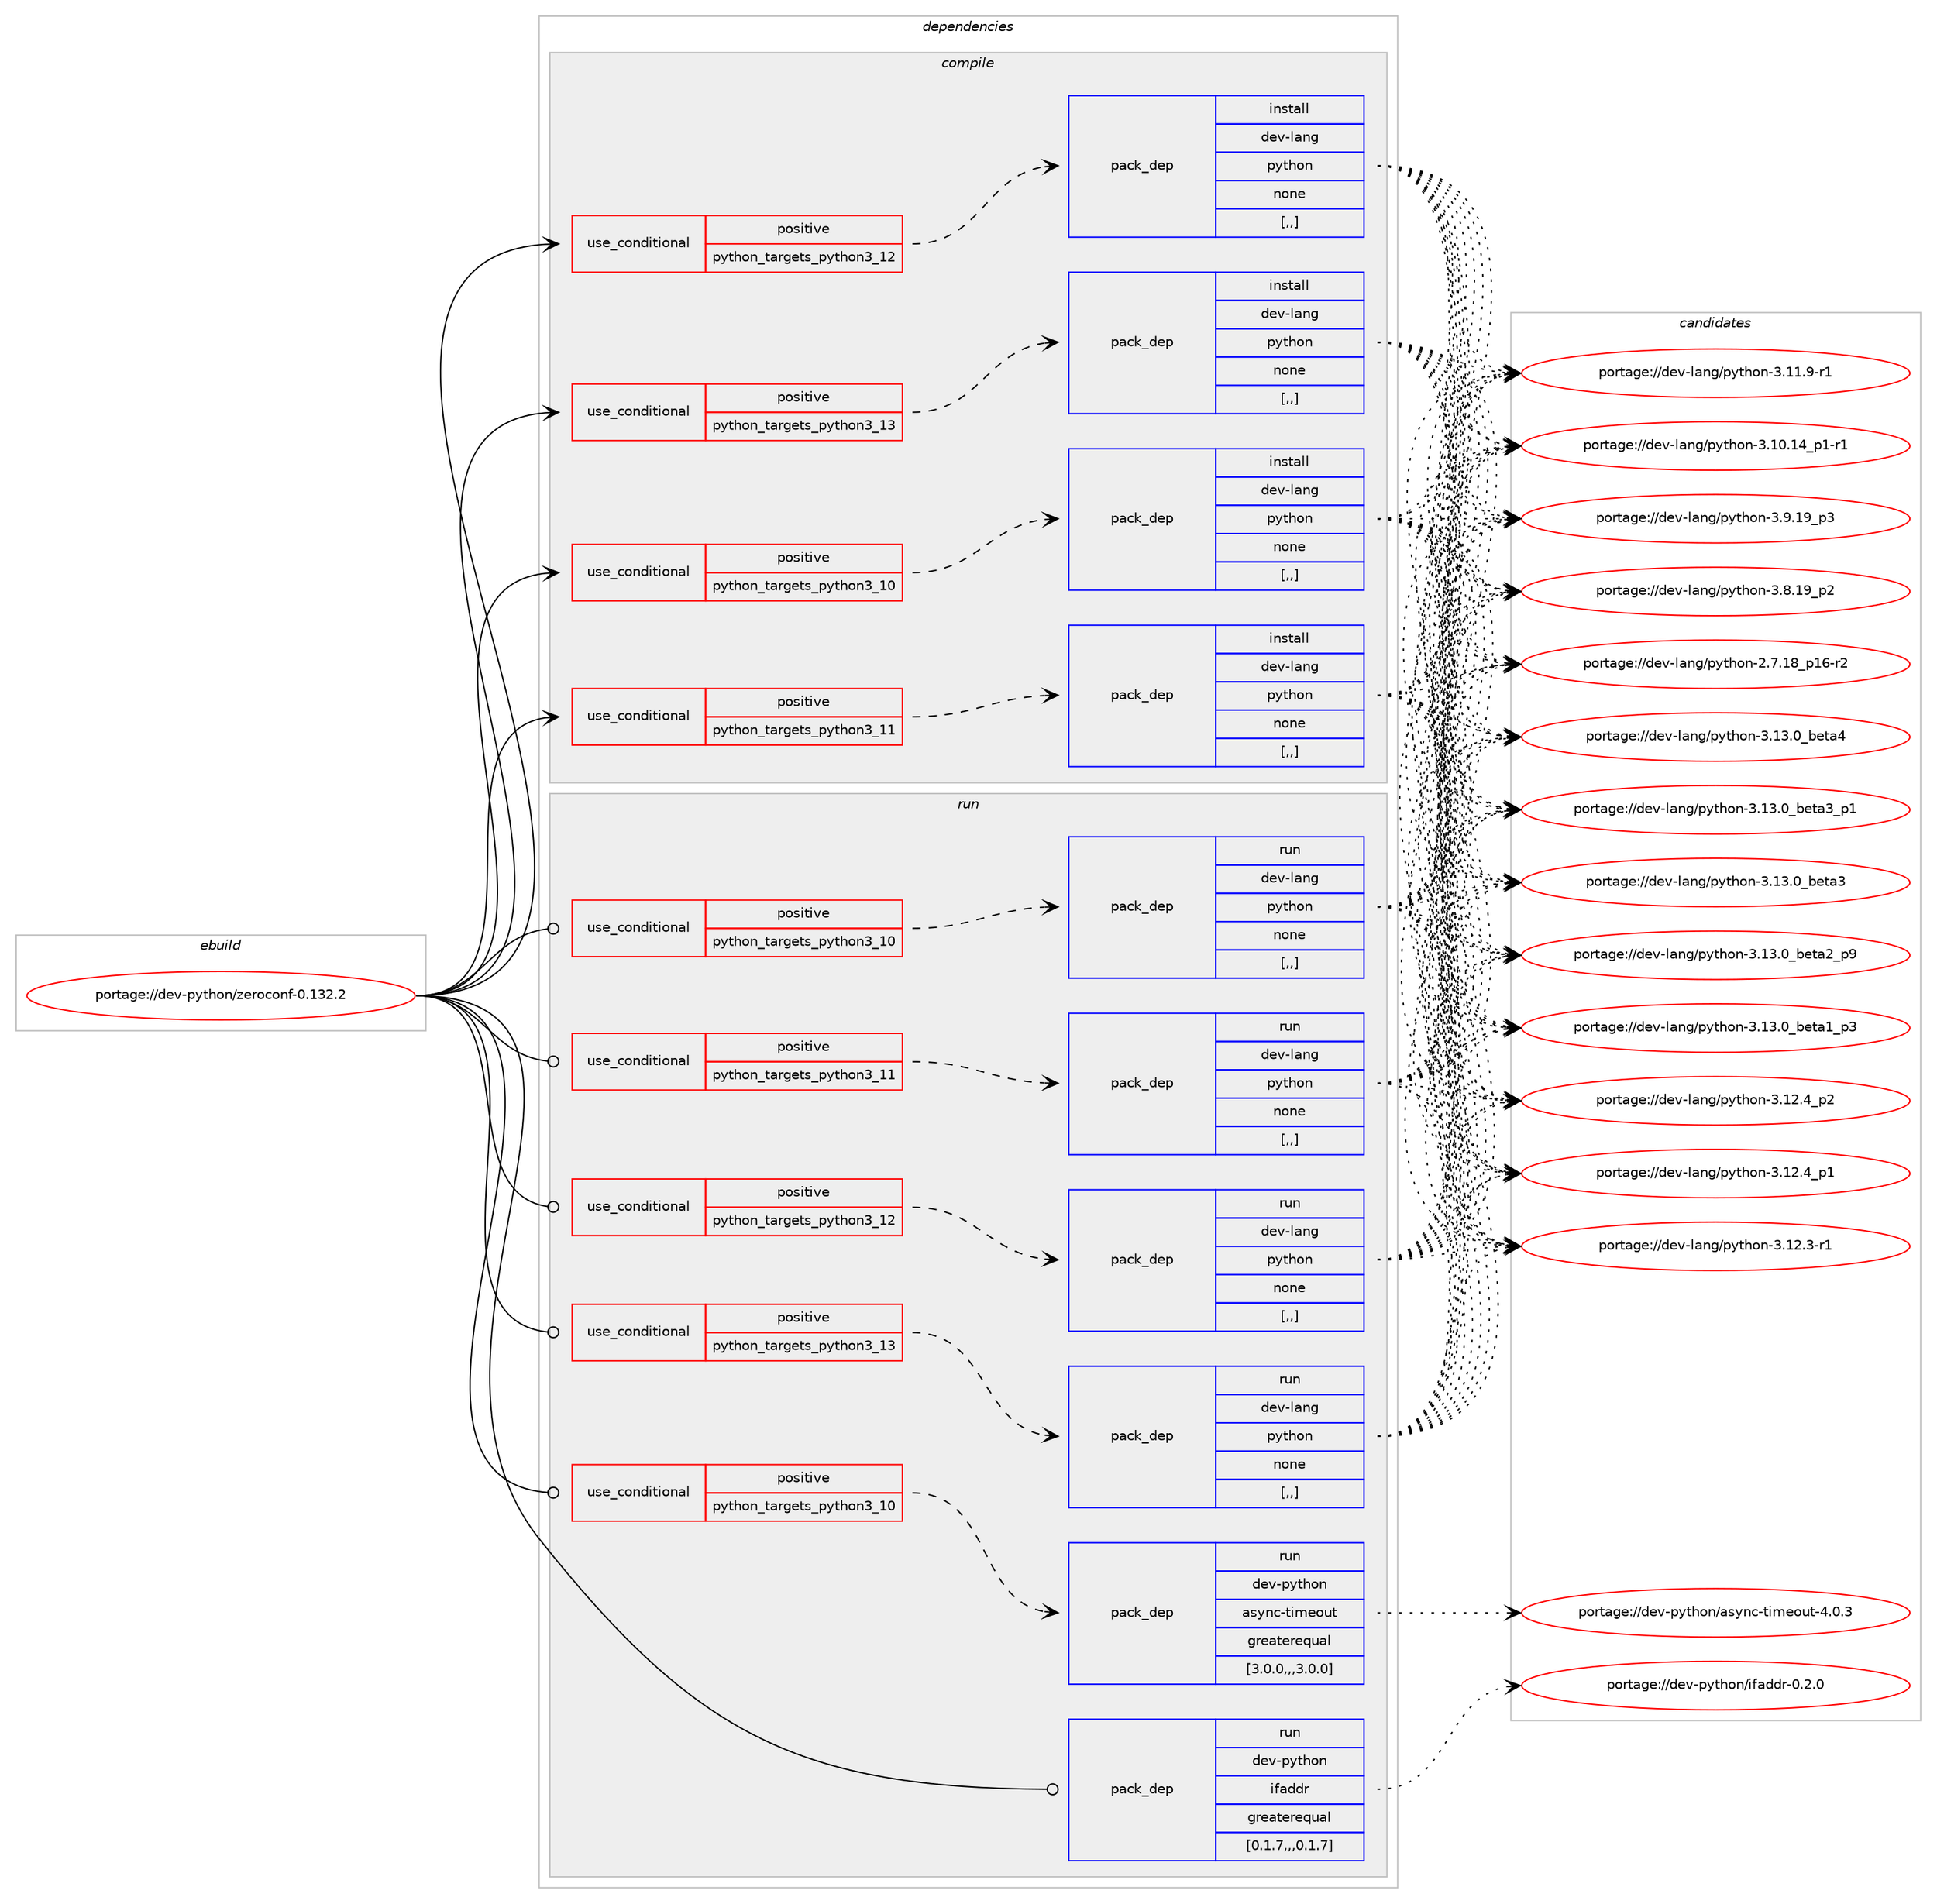 digraph prolog {

# *************
# Graph options
# *************

newrank=true;
concentrate=true;
compound=true;
graph [rankdir=LR,fontname=Helvetica,fontsize=10,ranksep=1.5];#, ranksep=2.5, nodesep=0.2];
edge  [arrowhead=vee];
node  [fontname=Helvetica,fontsize=10];

# **********
# The ebuild
# **********

subgraph cluster_leftcol {
color=gray;
label=<<i>ebuild</i>>;
id [label="portage://dev-python/zeroconf-0.132.2", color=red, width=4, href="../dev-python/zeroconf-0.132.2.svg"];
}

# ****************
# The dependencies
# ****************

subgraph cluster_midcol {
color=gray;
label=<<i>dependencies</i>>;
subgraph cluster_compile {
fillcolor="#eeeeee";
style=filled;
label=<<i>compile</i>>;
subgraph cond41484 {
dependency168151 [label=<<TABLE BORDER="0" CELLBORDER="1" CELLSPACING="0" CELLPADDING="4"><TR><TD ROWSPAN="3" CELLPADDING="10">use_conditional</TD></TR><TR><TD>positive</TD></TR><TR><TD>python_targets_python3_10</TD></TR></TABLE>>, shape=none, color=red];
subgraph pack125394 {
dependency168152 [label=<<TABLE BORDER="0" CELLBORDER="1" CELLSPACING="0" CELLPADDING="4" WIDTH="220"><TR><TD ROWSPAN="6" CELLPADDING="30">pack_dep</TD></TR><TR><TD WIDTH="110">install</TD></TR><TR><TD>dev-lang</TD></TR><TR><TD>python</TD></TR><TR><TD>none</TD></TR><TR><TD>[,,]</TD></TR></TABLE>>, shape=none, color=blue];
}
dependency168151:e -> dependency168152:w [weight=20,style="dashed",arrowhead="vee"];
}
id:e -> dependency168151:w [weight=20,style="solid",arrowhead="vee"];
subgraph cond41485 {
dependency168153 [label=<<TABLE BORDER="0" CELLBORDER="1" CELLSPACING="0" CELLPADDING="4"><TR><TD ROWSPAN="3" CELLPADDING="10">use_conditional</TD></TR><TR><TD>positive</TD></TR><TR><TD>python_targets_python3_11</TD></TR></TABLE>>, shape=none, color=red];
subgraph pack125395 {
dependency168154 [label=<<TABLE BORDER="0" CELLBORDER="1" CELLSPACING="0" CELLPADDING="4" WIDTH="220"><TR><TD ROWSPAN="6" CELLPADDING="30">pack_dep</TD></TR><TR><TD WIDTH="110">install</TD></TR><TR><TD>dev-lang</TD></TR><TR><TD>python</TD></TR><TR><TD>none</TD></TR><TR><TD>[,,]</TD></TR></TABLE>>, shape=none, color=blue];
}
dependency168153:e -> dependency168154:w [weight=20,style="dashed",arrowhead="vee"];
}
id:e -> dependency168153:w [weight=20,style="solid",arrowhead="vee"];
subgraph cond41486 {
dependency168155 [label=<<TABLE BORDER="0" CELLBORDER="1" CELLSPACING="0" CELLPADDING="4"><TR><TD ROWSPAN="3" CELLPADDING="10">use_conditional</TD></TR><TR><TD>positive</TD></TR><TR><TD>python_targets_python3_12</TD></TR></TABLE>>, shape=none, color=red];
subgraph pack125396 {
dependency168156 [label=<<TABLE BORDER="0" CELLBORDER="1" CELLSPACING="0" CELLPADDING="4" WIDTH="220"><TR><TD ROWSPAN="6" CELLPADDING="30">pack_dep</TD></TR><TR><TD WIDTH="110">install</TD></TR><TR><TD>dev-lang</TD></TR><TR><TD>python</TD></TR><TR><TD>none</TD></TR><TR><TD>[,,]</TD></TR></TABLE>>, shape=none, color=blue];
}
dependency168155:e -> dependency168156:w [weight=20,style="dashed",arrowhead="vee"];
}
id:e -> dependency168155:w [weight=20,style="solid",arrowhead="vee"];
subgraph cond41487 {
dependency168157 [label=<<TABLE BORDER="0" CELLBORDER="1" CELLSPACING="0" CELLPADDING="4"><TR><TD ROWSPAN="3" CELLPADDING="10">use_conditional</TD></TR><TR><TD>positive</TD></TR><TR><TD>python_targets_python3_13</TD></TR></TABLE>>, shape=none, color=red];
subgraph pack125397 {
dependency168158 [label=<<TABLE BORDER="0" CELLBORDER="1" CELLSPACING="0" CELLPADDING="4" WIDTH="220"><TR><TD ROWSPAN="6" CELLPADDING="30">pack_dep</TD></TR><TR><TD WIDTH="110">install</TD></TR><TR><TD>dev-lang</TD></TR><TR><TD>python</TD></TR><TR><TD>none</TD></TR><TR><TD>[,,]</TD></TR></TABLE>>, shape=none, color=blue];
}
dependency168157:e -> dependency168158:w [weight=20,style="dashed",arrowhead="vee"];
}
id:e -> dependency168157:w [weight=20,style="solid",arrowhead="vee"];
}
subgraph cluster_compileandrun {
fillcolor="#eeeeee";
style=filled;
label=<<i>compile and run</i>>;
}
subgraph cluster_run {
fillcolor="#eeeeee";
style=filled;
label=<<i>run</i>>;
subgraph cond41488 {
dependency168159 [label=<<TABLE BORDER="0" CELLBORDER="1" CELLSPACING="0" CELLPADDING="4"><TR><TD ROWSPAN="3" CELLPADDING="10">use_conditional</TD></TR><TR><TD>positive</TD></TR><TR><TD>python_targets_python3_10</TD></TR></TABLE>>, shape=none, color=red];
subgraph pack125398 {
dependency168160 [label=<<TABLE BORDER="0" CELLBORDER="1" CELLSPACING="0" CELLPADDING="4" WIDTH="220"><TR><TD ROWSPAN="6" CELLPADDING="30">pack_dep</TD></TR><TR><TD WIDTH="110">run</TD></TR><TR><TD>dev-lang</TD></TR><TR><TD>python</TD></TR><TR><TD>none</TD></TR><TR><TD>[,,]</TD></TR></TABLE>>, shape=none, color=blue];
}
dependency168159:e -> dependency168160:w [weight=20,style="dashed",arrowhead="vee"];
}
id:e -> dependency168159:w [weight=20,style="solid",arrowhead="odot"];
subgraph cond41489 {
dependency168161 [label=<<TABLE BORDER="0" CELLBORDER="1" CELLSPACING="0" CELLPADDING="4"><TR><TD ROWSPAN="3" CELLPADDING="10">use_conditional</TD></TR><TR><TD>positive</TD></TR><TR><TD>python_targets_python3_10</TD></TR></TABLE>>, shape=none, color=red];
subgraph pack125399 {
dependency168162 [label=<<TABLE BORDER="0" CELLBORDER="1" CELLSPACING="0" CELLPADDING="4" WIDTH="220"><TR><TD ROWSPAN="6" CELLPADDING="30">pack_dep</TD></TR><TR><TD WIDTH="110">run</TD></TR><TR><TD>dev-python</TD></TR><TR><TD>async-timeout</TD></TR><TR><TD>greaterequal</TD></TR><TR><TD>[3.0.0,,,3.0.0]</TD></TR></TABLE>>, shape=none, color=blue];
}
dependency168161:e -> dependency168162:w [weight=20,style="dashed",arrowhead="vee"];
}
id:e -> dependency168161:w [weight=20,style="solid",arrowhead="odot"];
subgraph cond41490 {
dependency168163 [label=<<TABLE BORDER="0" CELLBORDER="1" CELLSPACING="0" CELLPADDING="4"><TR><TD ROWSPAN="3" CELLPADDING="10">use_conditional</TD></TR><TR><TD>positive</TD></TR><TR><TD>python_targets_python3_11</TD></TR></TABLE>>, shape=none, color=red];
subgraph pack125400 {
dependency168164 [label=<<TABLE BORDER="0" CELLBORDER="1" CELLSPACING="0" CELLPADDING="4" WIDTH="220"><TR><TD ROWSPAN="6" CELLPADDING="30">pack_dep</TD></TR><TR><TD WIDTH="110">run</TD></TR><TR><TD>dev-lang</TD></TR><TR><TD>python</TD></TR><TR><TD>none</TD></TR><TR><TD>[,,]</TD></TR></TABLE>>, shape=none, color=blue];
}
dependency168163:e -> dependency168164:w [weight=20,style="dashed",arrowhead="vee"];
}
id:e -> dependency168163:w [weight=20,style="solid",arrowhead="odot"];
subgraph cond41491 {
dependency168165 [label=<<TABLE BORDER="0" CELLBORDER="1" CELLSPACING="0" CELLPADDING="4"><TR><TD ROWSPAN="3" CELLPADDING="10">use_conditional</TD></TR><TR><TD>positive</TD></TR><TR><TD>python_targets_python3_12</TD></TR></TABLE>>, shape=none, color=red];
subgraph pack125401 {
dependency168166 [label=<<TABLE BORDER="0" CELLBORDER="1" CELLSPACING="0" CELLPADDING="4" WIDTH="220"><TR><TD ROWSPAN="6" CELLPADDING="30">pack_dep</TD></TR><TR><TD WIDTH="110">run</TD></TR><TR><TD>dev-lang</TD></TR><TR><TD>python</TD></TR><TR><TD>none</TD></TR><TR><TD>[,,]</TD></TR></TABLE>>, shape=none, color=blue];
}
dependency168165:e -> dependency168166:w [weight=20,style="dashed",arrowhead="vee"];
}
id:e -> dependency168165:w [weight=20,style="solid",arrowhead="odot"];
subgraph cond41492 {
dependency168167 [label=<<TABLE BORDER="0" CELLBORDER="1" CELLSPACING="0" CELLPADDING="4"><TR><TD ROWSPAN="3" CELLPADDING="10">use_conditional</TD></TR><TR><TD>positive</TD></TR><TR><TD>python_targets_python3_13</TD></TR></TABLE>>, shape=none, color=red];
subgraph pack125402 {
dependency168168 [label=<<TABLE BORDER="0" CELLBORDER="1" CELLSPACING="0" CELLPADDING="4" WIDTH="220"><TR><TD ROWSPAN="6" CELLPADDING="30">pack_dep</TD></TR><TR><TD WIDTH="110">run</TD></TR><TR><TD>dev-lang</TD></TR><TR><TD>python</TD></TR><TR><TD>none</TD></TR><TR><TD>[,,]</TD></TR></TABLE>>, shape=none, color=blue];
}
dependency168167:e -> dependency168168:w [weight=20,style="dashed",arrowhead="vee"];
}
id:e -> dependency168167:w [weight=20,style="solid",arrowhead="odot"];
subgraph pack125403 {
dependency168169 [label=<<TABLE BORDER="0" CELLBORDER="1" CELLSPACING="0" CELLPADDING="4" WIDTH="220"><TR><TD ROWSPAN="6" CELLPADDING="30">pack_dep</TD></TR><TR><TD WIDTH="110">run</TD></TR><TR><TD>dev-python</TD></TR><TR><TD>ifaddr</TD></TR><TR><TD>greaterequal</TD></TR><TR><TD>[0.1.7,,,0.1.7]</TD></TR></TABLE>>, shape=none, color=blue];
}
id:e -> dependency168169:w [weight=20,style="solid",arrowhead="odot"];
}
}

# **************
# The candidates
# **************

subgraph cluster_choices {
rank=same;
color=gray;
label=<<i>candidates</i>>;

subgraph choice125394 {
color=black;
nodesep=1;
choice1001011184510897110103471121211161041111104551464951464895981011169752 [label="portage://dev-lang/python-3.13.0_beta4", color=red, width=4,href="../dev-lang/python-3.13.0_beta4.svg"];
choice10010111845108971101034711212111610411111045514649514648959810111697519511249 [label="portage://dev-lang/python-3.13.0_beta3_p1", color=red, width=4,href="../dev-lang/python-3.13.0_beta3_p1.svg"];
choice1001011184510897110103471121211161041111104551464951464895981011169751 [label="portage://dev-lang/python-3.13.0_beta3", color=red, width=4,href="../dev-lang/python-3.13.0_beta3.svg"];
choice10010111845108971101034711212111610411111045514649514648959810111697509511257 [label="portage://dev-lang/python-3.13.0_beta2_p9", color=red, width=4,href="../dev-lang/python-3.13.0_beta2_p9.svg"];
choice10010111845108971101034711212111610411111045514649514648959810111697499511251 [label="portage://dev-lang/python-3.13.0_beta1_p3", color=red, width=4,href="../dev-lang/python-3.13.0_beta1_p3.svg"];
choice100101118451089711010347112121116104111110455146495046529511250 [label="portage://dev-lang/python-3.12.4_p2", color=red, width=4,href="../dev-lang/python-3.12.4_p2.svg"];
choice100101118451089711010347112121116104111110455146495046529511249 [label="portage://dev-lang/python-3.12.4_p1", color=red, width=4,href="../dev-lang/python-3.12.4_p1.svg"];
choice100101118451089711010347112121116104111110455146495046514511449 [label="portage://dev-lang/python-3.12.3-r1", color=red, width=4,href="../dev-lang/python-3.12.3-r1.svg"];
choice100101118451089711010347112121116104111110455146494946574511449 [label="portage://dev-lang/python-3.11.9-r1", color=red, width=4,href="../dev-lang/python-3.11.9-r1.svg"];
choice100101118451089711010347112121116104111110455146494846495295112494511449 [label="portage://dev-lang/python-3.10.14_p1-r1", color=red, width=4,href="../dev-lang/python-3.10.14_p1-r1.svg"];
choice100101118451089711010347112121116104111110455146574649579511251 [label="portage://dev-lang/python-3.9.19_p3", color=red, width=4,href="../dev-lang/python-3.9.19_p3.svg"];
choice100101118451089711010347112121116104111110455146564649579511250 [label="portage://dev-lang/python-3.8.19_p2", color=red, width=4,href="../dev-lang/python-3.8.19_p2.svg"];
choice100101118451089711010347112121116104111110455046554649569511249544511450 [label="portage://dev-lang/python-2.7.18_p16-r2", color=red, width=4,href="../dev-lang/python-2.7.18_p16-r2.svg"];
dependency168152:e -> choice1001011184510897110103471121211161041111104551464951464895981011169752:w [style=dotted,weight="100"];
dependency168152:e -> choice10010111845108971101034711212111610411111045514649514648959810111697519511249:w [style=dotted,weight="100"];
dependency168152:e -> choice1001011184510897110103471121211161041111104551464951464895981011169751:w [style=dotted,weight="100"];
dependency168152:e -> choice10010111845108971101034711212111610411111045514649514648959810111697509511257:w [style=dotted,weight="100"];
dependency168152:e -> choice10010111845108971101034711212111610411111045514649514648959810111697499511251:w [style=dotted,weight="100"];
dependency168152:e -> choice100101118451089711010347112121116104111110455146495046529511250:w [style=dotted,weight="100"];
dependency168152:e -> choice100101118451089711010347112121116104111110455146495046529511249:w [style=dotted,weight="100"];
dependency168152:e -> choice100101118451089711010347112121116104111110455146495046514511449:w [style=dotted,weight="100"];
dependency168152:e -> choice100101118451089711010347112121116104111110455146494946574511449:w [style=dotted,weight="100"];
dependency168152:e -> choice100101118451089711010347112121116104111110455146494846495295112494511449:w [style=dotted,weight="100"];
dependency168152:e -> choice100101118451089711010347112121116104111110455146574649579511251:w [style=dotted,weight="100"];
dependency168152:e -> choice100101118451089711010347112121116104111110455146564649579511250:w [style=dotted,weight="100"];
dependency168152:e -> choice100101118451089711010347112121116104111110455046554649569511249544511450:w [style=dotted,weight="100"];
}
subgraph choice125395 {
color=black;
nodesep=1;
choice1001011184510897110103471121211161041111104551464951464895981011169752 [label="portage://dev-lang/python-3.13.0_beta4", color=red, width=4,href="../dev-lang/python-3.13.0_beta4.svg"];
choice10010111845108971101034711212111610411111045514649514648959810111697519511249 [label="portage://dev-lang/python-3.13.0_beta3_p1", color=red, width=4,href="../dev-lang/python-3.13.0_beta3_p1.svg"];
choice1001011184510897110103471121211161041111104551464951464895981011169751 [label="portage://dev-lang/python-3.13.0_beta3", color=red, width=4,href="../dev-lang/python-3.13.0_beta3.svg"];
choice10010111845108971101034711212111610411111045514649514648959810111697509511257 [label="portage://dev-lang/python-3.13.0_beta2_p9", color=red, width=4,href="../dev-lang/python-3.13.0_beta2_p9.svg"];
choice10010111845108971101034711212111610411111045514649514648959810111697499511251 [label="portage://dev-lang/python-3.13.0_beta1_p3", color=red, width=4,href="../dev-lang/python-3.13.0_beta1_p3.svg"];
choice100101118451089711010347112121116104111110455146495046529511250 [label="portage://dev-lang/python-3.12.4_p2", color=red, width=4,href="../dev-lang/python-3.12.4_p2.svg"];
choice100101118451089711010347112121116104111110455146495046529511249 [label="portage://dev-lang/python-3.12.4_p1", color=red, width=4,href="../dev-lang/python-3.12.4_p1.svg"];
choice100101118451089711010347112121116104111110455146495046514511449 [label="portage://dev-lang/python-3.12.3-r1", color=red, width=4,href="../dev-lang/python-3.12.3-r1.svg"];
choice100101118451089711010347112121116104111110455146494946574511449 [label="portage://dev-lang/python-3.11.9-r1", color=red, width=4,href="../dev-lang/python-3.11.9-r1.svg"];
choice100101118451089711010347112121116104111110455146494846495295112494511449 [label="portage://dev-lang/python-3.10.14_p1-r1", color=red, width=4,href="../dev-lang/python-3.10.14_p1-r1.svg"];
choice100101118451089711010347112121116104111110455146574649579511251 [label="portage://dev-lang/python-3.9.19_p3", color=red, width=4,href="../dev-lang/python-3.9.19_p3.svg"];
choice100101118451089711010347112121116104111110455146564649579511250 [label="portage://dev-lang/python-3.8.19_p2", color=red, width=4,href="../dev-lang/python-3.8.19_p2.svg"];
choice100101118451089711010347112121116104111110455046554649569511249544511450 [label="portage://dev-lang/python-2.7.18_p16-r2", color=red, width=4,href="../dev-lang/python-2.7.18_p16-r2.svg"];
dependency168154:e -> choice1001011184510897110103471121211161041111104551464951464895981011169752:w [style=dotted,weight="100"];
dependency168154:e -> choice10010111845108971101034711212111610411111045514649514648959810111697519511249:w [style=dotted,weight="100"];
dependency168154:e -> choice1001011184510897110103471121211161041111104551464951464895981011169751:w [style=dotted,weight="100"];
dependency168154:e -> choice10010111845108971101034711212111610411111045514649514648959810111697509511257:w [style=dotted,weight="100"];
dependency168154:e -> choice10010111845108971101034711212111610411111045514649514648959810111697499511251:w [style=dotted,weight="100"];
dependency168154:e -> choice100101118451089711010347112121116104111110455146495046529511250:w [style=dotted,weight="100"];
dependency168154:e -> choice100101118451089711010347112121116104111110455146495046529511249:w [style=dotted,weight="100"];
dependency168154:e -> choice100101118451089711010347112121116104111110455146495046514511449:w [style=dotted,weight="100"];
dependency168154:e -> choice100101118451089711010347112121116104111110455146494946574511449:w [style=dotted,weight="100"];
dependency168154:e -> choice100101118451089711010347112121116104111110455146494846495295112494511449:w [style=dotted,weight="100"];
dependency168154:e -> choice100101118451089711010347112121116104111110455146574649579511251:w [style=dotted,weight="100"];
dependency168154:e -> choice100101118451089711010347112121116104111110455146564649579511250:w [style=dotted,weight="100"];
dependency168154:e -> choice100101118451089711010347112121116104111110455046554649569511249544511450:w [style=dotted,weight="100"];
}
subgraph choice125396 {
color=black;
nodesep=1;
choice1001011184510897110103471121211161041111104551464951464895981011169752 [label="portage://dev-lang/python-3.13.0_beta4", color=red, width=4,href="../dev-lang/python-3.13.0_beta4.svg"];
choice10010111845108971101034711212111610411111045514649514648959810111697519511249 [label="portage://dev-lang/python-3.13.0_beta3_p1", color=red, width=4,href="../dev-lang/python-3.13.0_beta3_p1.svg"];
choice1001011184510897110103471121211161041111104551464951464895981011169751 [label="portage://dev-lang/python-3.13.0_beta3", color=red, width=4,href="../dev-lang/python-3.13.0_beta3.svg"];
choice10010111845108971101034711212111610411111045514649514648959810111697509511257 [label="portage://dev-lang/python-3.13.0_beta2_p9", color=red, width=4,href="../dev-lang/python-3.13.0_beta2_p9.svg"];
choice10010111845108971101034711212111610411111045514649514648959810111697499511251 [label="portage://dev-lang/python-3.13.0_beta1_p3", color=red, width=4,href="../dev-lang/python-3.13.0_beta1_p3.svg"];
choice100101118451089711010347112121116104111110455146495046529511250 [label="portage://dev-lang/python-3.12.4_p2", color=red, width=4,href="../dev-lang/python-3.12.4_p2.svg"];
choice100101118451089711010347112121116104111110455146495046529511249 [label="portage://dev-lang/python-3.12.4_p1", color=red, width=4,href="../dev-lang/python-3.12.4_p1.svg"];
choice100101118451089711010347112121116104111110455146495046514511449 [label="portage://dev-lang/python-3.12.3-r1", color=red, width=4,href="../dev-lang/python-3.12.3-r1.svg"];
choice100101118451089711010347112121116104111110455146494946574511449 [label="portage://dev-lang/python-3.11.9-r1", color=red, width=4,href="../dev-lang/python-3.11.9-r1.svg"];
choice100101118451089711010347112121116104111110455146494846495295112494511449 [label="portage://dev-lang/python-3.10.14_p1-r1", color=red, width=4,href="../dev-lang/python-3.10.14_p1-r1.svg"];
choice100101118451089711010347112121116104111110455146574649579511251 [label="portage://dev-lang/python-3.9.19_p3", color=red, width=4,href="../dev-lang/python-3.9.19_p3.svg"];
choice100101118451089711010347112121116104111110455146564649579511250 [label="portage://dev-lang/python-3.8.19_p2", color=red, width=4,href="../dev-lang/python-3.8.19_p2.svg"];
choice100101118451089711010347112121116104111110455046554649569511249544511450 [label="portage://dev-lang/python-2.7.18_p16-r2", color=red, width=4,href="../dev-lang/python-2.7.18_p16-r2.svg"];
dependency168156:e -> choice1001011184510897110103471121211161041111104551464951464895981011169752:w [style=dotted,weight="100"];
dependency168156:e -> choice10010111845108971101034711212111610411111045514649514648959810111697519511249:w [style=dotted,weight="100"];
dependency168156:e -> choice1001011184510897110103471121211161041111104551464951464895981011169751:w [style=dotted,weight="100"];
dependency168156:e -> choice10010111845108971101034711212111610411111045514649514648959810111697509511257:w [style=dotted,weight="100"];
dependency168156:e -> choice10010111845108971101034711212111610411111045514649514648959810111697499511251:w [style=dotted,weight="100"];
dependency168156:e -> choice100101118451089711010347112121116104111110455146495046529511250:w [style=dotted,weight="100"];
dependency168156:e -> choice100101118451089711010347112121116104111110455146495046529511249:w [style=dotted,weight="100"];
dependency168156:e -> choice100101118451089711010347112121116104111110455146495046514511449:w [style=dotted,weight="100"];
dependency168156:e -> choice100101118451089711010347112121116104111110455146494946574511449:w [style=dotted,weight="100"];
dependency168156:e -> choice100101118451089711010347112121116104111110455146494846495295112494511449:w [style=dotted,weight="100"];
dependency168156:e -> choice100101118451089711010347112121116104111110455146574649579511251:w [style=dotted,weight="100"];
dependency168156:e -> choice100101118451089711010347112121116104111110455146564649579511250:w [style=dotted,weight="100"];
dependency168156:e -> choice100101118451089711010347112121116104111110455046554649569511249544511450:w [style=dotted,weight="100"];
}
subgraph choice125397 {
color=black;
nodesep=1;
choice1001011184510897110103471121211161041111104551464951464895981011169752 [label="portage://dev-lang/python-3.13.0_beta4", color=red, width=4,href="../dev-lang/python-3.13.0_beta4.svg"];
choice10010111845108971101034711212111610411111045514649514648959810111697519511249 [label="portage://dev-lang/python-3.13.0_beta3_p1", color=red, width=4,href="../dev-lang/python-3.13.0_beta3_p1.svg"];
choice1001011184510897110103471121211161041111104551464951464895981011169751 [label="portage://dev-lang/python-3.13.0_beta3", color=red, width=4,href="../dev-lang/python-3.13.0_beta3.svg"];
choice10010111845108971101034711212111610411111045514649514648959810111697509511257 [label="portage://dev-lang/python-3.13.0_beta2_p9", color=red, width=4,href="../dev-lang/python-3.13.0_beta2_p9.svg"];
choice10010111845108971101034711212111610411111045514649514648959810111697499511251 [label="portage://dev-lang/python-3.13.0_beta1_p3", color=red, width=4,href="../dev-lang/python-3.13.0_beta1_p3.svg"];
choice100101118451089711010347112121116104111110455146495046529511250 [label="portage://dev-lang/python-3.12.4_p2", color=red, width=4,href="../dev-lang/python-3.12.4_p2.svg"];
choice100101118451089711010347112121116104111110455146495046529511249 [label="portage://dev-lang/python-3.12.4_p1", color=red, width=4,href="../dev-lang/python-3.12.4_p1.svg"];
choice100101118451089711010347112121116104111110455146495046514511449 [label="portage://dev-lang/python-3.12.3-r1", color=red, width=4,href="../dev-lang/python-3.12.3-r1.svg"];
choice100101118451089711010347112121116104111110455146494946574511449 [label="portage://dev-lang/python-3.11.9-r1", color=red, width=4,href="../dev-lang/python-3.11.9-r1.svg"];
choice100101118451089711010347112121116104111110455146494846495295112494511449 [label="portage://dev-lang/python-3.10.14_p1-r1", color=red, width=4,href="../dev-lang/python-3.10.14_p1-r1.svg"];
choice100101118451089711010347112121116104111110455146574649579511251 [label="portage://dev-lang/python-3.9.19_p3", color=red, width=4,href="../dev-lang/python-3.9.19_p3.svg"];
choice100101118451089711010347112121116104111110455146564649579511250 [label="portage://dev-lang/python-3.8.19_p2", color=red, width=4,href="../dev-lang/python-3.8.19_p2.svg"];
choice100101118451089711010347112121116104111110455046554649569511249544511450 [label="portage://dev-lang/python-2.7.18_p16-r2", color=red, width=4,href="../dev-lang/python-2.7.18_p16-r2.svg"];
dependency168158:e -> choice1001011184510897110103471121211161041111104551464951464895981011169752:w [style=dotted,weight="100"];
dependency168158:e -> choice10010111845108971101034711212111610411111045514649514648959810111697519511249:w [style=dotted,weight="100"];
dependency168158:e -> choice1001011184510897110103471121211161041111104551464951464895981011169751:w [style=dotted,weight="100"];
dependency168158:e -> choice10010111845108971101034711212111610411111045514649514648959810111697509511257:w [style=dotted,weight="100"];
dependency168158:e -> choice10010111845108971101034711212111610411111045514649514648959810111697499511251:w [style=dotted,weight="100"];
dependency168158:e -> choice100101118451089711010347112121116104111110455146495046529511250:w [style=dotted,weight="100"];
dependency168158:e -> choice100101118451089711010347112121116104111110455146495046529511249:w [style=dotted,weight="100"];
dependency168158:e -> choice100101118451089711010347112121116104111110455146495046514511449:w [style=dotted,weight="100"];
dependency168158:e -> choice100101118451089711010347112121116104111110455146494946574511449:w [style=dotted,weight="100"];
dependency168158:e -> choice100101118451089711010347112121116104111110455146494846495295112494511449:w [style=dotted,weight="100"];
dependency168158:e -> choice100101118451089711010347112121116104111110455146574649579511251:w [style=dotted,weight="100"];
dependency168158:e -> choice100101118451089711010347112121116104111110455146564649579511250:w [style=dotted,weight="100"];
dependency168158:e -> choice100101118451089711010347112121116104111110455046554649569511249544511450:w [style=dotted,weight="100"];
}
subgraph choice125398 {
color=black;
nodesep=1;
choice1001011184510897110103471121211161041111104551464951464895981011169752 [label="portage://dev-lang/python-3.13.0_beta4", color=red, width=4,href="../dev-lang/python-3.13.0_beta4.svg"];
choice10010111845108971101034711212111610411111045514649514648959810111697519511249 [label="portage://dev-lang/python-3.13.0_beta3_p1", color=red, width=4,href="../dev-lang/python-3.13.0_beta3_p1.svg"];
choice1001011184510897110103471121211161041111104551464951464895981011169751 [label="portage://dev-lang/python-3.13.0_beta3", color=red, width=4,href="../dev-lang/python-3.13.0_beta3.svg"];
choice10010111845108971101034711212111610411111045514649514648959810111697509511257 [label="portage://dev-lang/python-3.13.0_beta2_p9", color=red, width=4,href="../dev-lang/python-3.13.0_beta2_p9.svg"];
choice10010111845108971101034711212111610411111045514649514648959810111697499511251 [label="portage://dev-lang/python-3.13.0_beta1_p3", color=red, width=4,href="../dev-lang/python-3.13.0_beta1_p3.svg"];
choice100101118451089711010347112121116104111110455146495046529511250 [label="portage://dev-lang/python-3.12.4_p2", color=red, width=4,href="../dev-lang/python-3.12.4_p2.svg"];
choice100101118451089711010347112121116104111110455146495046529511249 [label="portage://dev-lang/python-3.12.4_p1", color=red, width=4,href="../dev-lang/python-3.12.4_p1.svg"];
choice100101118451089711010347112121116104111110455146495046514511449 [label="portage://dev-lang/python-3.12.3-r1", color=red, width=4,href="../dev-lang/python-3.12.3-r1.svg"];
choice100101118451089711010347112121116104111110455146494946574511449 [label="portage://dev-lang/python-3.11.9-r1", color=red, width=4,href="../dev-lang/python-3.11.9-r1.svg"];
choice100101118451089711010347112121116104111110455146494846495295112494511449 [label="portage://dev-lang/python-3.10.14_p1-r1", color=red, width=4,href="../dev-lang/python-3.10.14_p1-r1.svg"];
choice100101118451089711010347112121116104111110455146574649579511251 [label="portage://dev-lang/python-3.9.19_p3", color=red, width=4,href="../dev-lang/python-3.9.19_p3.svg"];
choice100101118451089711010347112121116104111110455146564649579511250 [label="portage://dev-lang/python-3.8.19_p2", color=red, width=4,href="../dev-lang/python-3.8.19_p2.svg"];
choice100101118451089711010347112121116104111110455046554649569511249544511450 [label="portage://dev-lang/python-2.7.18_p16-r2", color=red, width=4,href="../dev-lang/python-2.7.18_p16-r2.svg"];
dependency168160:e -> choice1001011184510897110103471121211161041111104551464951464895981011169752:w [style=dotted,weight="100"];
dependency168160:e -> choice10010111845108971101034711212111610411111045514649514648959810111697519511249:w [style=dotted,weight="100"];
dependency168160:e -> choice1001011184510897110103471121211161041111104551464951464895981011169751:w [style=dotted,weight="100"];
dependency168160:e -> choice10010111845108971101034711212111610411111045514649514648959810111697509511257:w [style=dotted,weight="100"];
dependency168160:e -> choice10010111845108971101034711212111610411111045514649514648959810111697499511251:w [style=dotted,weight="100"];
dependency168160:e -> choice100101118451089711010347112121116104111110455146495046529511250:w [style=dotted,weight="100"];
dependency168160:e -> choice100101118451089711010347112121116104111110455146495046529511249:w [style=dotted,weight="100"];
dependency168160:e -> choice100101118451089711010347112121116104111110455146495046514511449:w [style=dotted,weight="100"];
dependency168160:e -> choice100101118451089711010347112121116104111110455146494946574511449:w [style=dotted,weight="100"];
dependency168160:e -> choice100101118451089711010347112121116104111110455146494846495295112494511449:w [style=dotted,weight="100"];
dependency168160:e -> choice100101118451089711010347112121116104111110455146574649579511251:w [style=dotted,weight="100"];
dependency168160:e -> choice100101118451089711010347112121116104111110455146564649579511250:w [style=dotted,weight="100"];
dependency168160:e -> choice100101118451089711010347112121116104111110455046554649569511249544511450:w [style=dotted,weight="100"];
}
subgraph choice125399 {
color=black;
nodesep=1;
choice1001011184511212111610411111047971151211109945116105109101111117116455246484651 [label="portage://dev-python/async-timeout-4.0.3", color=red, width=4,href="../dev-python/async-timeout-4.0.3.svg"];
dependency168162:e -> choice1001011184511212111610411111047971151211109945116105109101111117116455246484651:w [style=dotted,weight="100"];
}
subgraph choice125400 {
color=black;
nodesep=1;
choice1001011184510897110103471121211161041111104551464951464895981011169752 [label="portage://dev-lang/python-3.13.0_beta4", color=red, width=4,href="../dev-lang/python-3.13.0_beta4.svg"];
choice10010111845108971101034711212111610411111045514649514648959810111697519511249 [label="portage://dev-lang/python-3.13.0_beta3_p1", color=red, width=4,href="../dev-lang/python-3.13.0_beta3_p1.svg"];
choice1001011184510897110103471121211161041111104551464951464895981011169751 [label="portage://dev-lang/python-3.13.0_beta3", color=red, width=4,href="../dev-lang/python-3.13.0_beta3.svg"];
choice10010111845108971101034711212111610411111045514649514648959810111697509511257 [label="portage://dev-lang/python-3.13.0_beta2_p9", color=red, width=4,href="../dev-lang/python-3.13.0_beta2_p9.svg"];
choice10010111845108971101034711212111610411111045514649514648959810111697499511251 [label="portage://dev-lang/python-3.13.0_beta1_p3", color=red, width=4,href="../dev-lang/python-3.13.0_beta1_p3.svg"];
choice100101118451089711010347112121116104111110455146495046529511250 [label="portage://dev-lang/python-3.12.4_p2", color=red, width=4,href="../dev-lang/python-3.12.4_p2.svg"];
choice100101118451089711010347112121116104111110455146495046529511249 [label="portage://dev-lang/python-3.12.4_p1", color=red, width=4,href="../dev-lang/python-3.12.4_p1.svg"];
choice100101118451089711010347112121116104111110455146495046514511449 [label="portage://dev-lang/python-3.12.3-r1", color=red, width=4,href="../dev-lang/python-3.12.3-r1.svg"];
choice100101118451089711010347112121116104111110455146494946574511449 [label="portage://dev-lang/python-3.11.9-r1", color=red, width=4,href="../dev-lang/python-3.11.9-r1.svg"];
choice100101118451089711010347112121116104111110455146494846495295112494511449 [label="portage://dev-lang/python-3.10.14_p1-r1", color=red, width=4,href="../dev-lang/python-3.10.14_p1-r1.svg"];
choice100101118451089711010347112121116104111110455146574649579511251 [label="portage://dev-lang/python-3.9.19_p3", color=red, width=4,href="../dev-lang/python-3.9.19_p3.svg"];
choice100101118451089711010347112121116104111110455146564649579511250 [label="portage://dev-lang/python-3.8.19_p2", color=red, width=4,href="../dev-lang/python-3.8.19_p2.svg"];
choice100101118451089711010347112121116104111110455046554649569511249544511450 [label="portage://dev-lang/python-2.7.18_p16-r2", color=red, width=4,href="../dev-lang/python-2.7.18_p16-r2.svg"];
dependency168164:e -> choice1001011184510897110103471121211161041111104551464951464895981011169752:w [style=dotted,weight="100"];
dependency168164:e -> choice10010111845108971101034711212111610411111045514649514648959810111697519511249:w [style=dotted,weight="100"];
dependency168164:e -> choice1001011184510897110103471121211161041111104551464951464895981011169751:w [style=dotted,weight="100"];
dependency168164:e -> choice10010111845108971101034711212111610411111045514649514648959810111697509511257:w [style=dotted,weight="100"];
dependency168164:e -> choice10010111845108971101034711212111610411111045514649514648959810111697499511251:w [style=dotted,weight="100"];
dependency168164:e -> choice100101118451089711010347112121116104111110455146495046529511250:w [style=dotted,weight="100"];
dependency168164:e -> choice100101118451089711010347112121116104111110455146495046529511249:w [style=dotted,weight="100"];
dependency168164:e -> choice100101118451089711010347112121116104111110455146495046514511449:w [style=dotted,weight="100"];
dependency168164:e -> choice100101118451089711010347112121116104111110455146494946574511449:w [style=dotted,weight="100"];
dependency168164:e -> choice100101118451089711010347112121116104111110455146494846495295112494511449:w [style=dotted,weight="100"];
dependency168164:e -> choice100101118451089711010347112121116104111110455146574649579511251:w [style=dotted,weight="100"];
dependency168164:e -> choice100101118451089711010347112121116104111110455146564649579511250:w [style=dotted,weight="100"];
dependency168164:e -> choice100101118451089711010347112121116104111110455046554649569511249544511450:w [style=dotted,weight="100"];
}
subgraph choice125401 {
color=black;
nodesep=1;
choice1001011184510897110103471121211161041111104551464951464895981011169752 [label="portage://dev-lang/python-3.13.0_beta4", color=red, width=4,href="../dev-lang/python-3.13.0_beta4.svg"];
choice10010111845108971101034711212111610411111045514649514648959810111697519511249 [label="portage://dev-lang/python-3.13.0_beta3_p1", color=red, width=4,href="../dev-lang/python-3.13.0_beta3_p1.svg"];
choice1001011184510897110103471121211161041111104551464951464895981011169751 [label="portage://dev-lang/python-3.13.0_beta3", color=red, width=4,href="../dev-lang/python-3.13.0_beta3.svg"];
choice10010111845108971101034711212111610411111045514649514648959810111697509511257 [label="portage://dev-lang/python-3.13.0_beta2_p9", color=red, width=4,href="../dev-lang/python-3.13.0_beta2_p9.svg"];
choice10010111845108971101034711212111610411111045514649514648959810111697499511251 [label="portage://dev-lang/python-3.13.0_beta1_p3", color=red, width=4,href="../dev-lang/python-3.13.0_beta1_p3.svg"];
choice100101118451089711010347112121116104111110455146495046529511250 [label="portage://dev-lang/python-3.12.4_p2", color=red, width=4,href="../dev-lang/python-3.12.4_p2.svg"];
choice100101118451089711010347112121116104111110455146495046529511249 [label="portage://dev-lang/python-3.12.4_p1", color=red, width=4,href="../dev-lang/python-3.12.4_p1.svg"];
choice100101118451089711010347112121116104111110455146495046514511449 [label="portage://dev-lang/python-3.12.3-r1", color=red, width=4,href="../dev-lang/python-3.12.3-r1.svg"];
choice100101118451089711010347112121116104111110455146494946574511449 [label="portage://dev-lang/python-3.11.9-r1", color=red, width=4,href="../dev-lang/python-3.11.9-r1.svg"];
choice100101118451089711010347112121116104111110455146494846495295112494511449 [label="portage://dev-lang/python-3.10.14_p1-r1", color=red, width=4,href="../dev-lang/python-3.10.14_p1-r1.svg"];
choice100101118451089711010347112121116104111110455146574649579511251 [label="portage://dev-lang/python-3.9.19_p3", color=red, width=4,href="../dev-lang/python-3.9.19_p3.svg"];
choice100101118451089711010347112121116104111110455146564649579511250 [label="portage://dev-lang/python-3.8.19_p2", color=red, width=4,href="../dev-lang/python-3.8.19_p2.svg"];
choice100101118451089711010347112121116104111110455046554649569511249544511450 [label="portage://dev-lang/python-2.7.18_p16-r2", color=red, width=4,href="../dev-lang/python-2.7.18_p16-r2.svg"];
dependency168166:e -> choice1001011184510897110103471121211161041111104551464951464895981011169752:w [style=dotted,weight="100"];
dependency168166:e -> choice10010111845108971101034711212111610411111045514649514648959810111697519511249:w [style=dotted,weight="100"];
dependency168166:e -> choice1001011184510897110103471121211161041111104551464951464895981011169751:w [style=dotted,weight="100"];
dependency168166:e -> choice10010111845108971101034711212111610411111045514649514648959810111697509511257:w [style=dotted,weight="100"];
dependency168166:e -> choice10010111845108971101034711212111610411111045514649514648959810111697499511251:w [style=dotted,weight="100"];
dependency168166:e -> choice100101118451089711010347112121116104111110455146495046529511250:w [style=dotted,weight="100"];
dependency168166:e -> choice100101118451089711010347112121116104111110455146495046529511249:w [style=dotted,weight="100"];
dependency168166:e -> choice100101118451089711010347112121116104111110455146495046514511449:w [style=dotted,weight="100"];
dependency168166:e -> choice100101118451089711010347112121116104111110455146494946574511449:w [style=dotted,weight="100"];
dependency168166:e -> choice100101118451089711010347112121116104111110455146494846495295112494511449:w [style=dotted,weight="100"];
dependency168166:e -> choice100101118451089711010347112121116104111110455146574649579511251:w [style=dotted,weight="100"];
dependency168166:e -> choice100101118451089711010347112121116104111110455146564649579511250:w [style=dotted,weight="100"];
dependency168166:e -> choice100101118451089711010347112121116104111110455046554649569511249544511450:w [style=dotted,weight="100"];
}
subgraph choice125402 {
color=black;
nodesep=1;
choice1001011184510897110103471121211161041111104551464951464895981011169752 [label="portage://dev-lang/python-3.13.0_beta4", color=red, width=4,href="../dev-lang/python-3.13.0_beta4.svg"];
choice10010111845108971101034711212111610411111045514649514648959810111697519511249 [label="portage://dev-lang/python-3.13.0_beta3_p1", color=red, width=4,href="../dev-lang/python-3.13.0_beta3_p1.svg"];
choice1001011184510897110103471121211161041111104551464951464895981011169751 [label="portage://dev-lang/python-3.13.0_beta3", color=red, width=4,href="../dev-lang/python-3.13.0_beta3.svg"];
choice10010111845108971101034711212111610411111045514649514648959810111697509511257 [label="portage://dev-lang/python-3.13.0_beta2_p9", color=red, width=4,href="../dev-lang/python-3.13.0_beta2_p9.svg"];
choice10010111845108971101034711212111610411111045514649514648959810111697499511251 [label="portage://dev-lang/python-3.13.0_beta1_p3", color=red, width=4,href="../dev-lang/python-3.13.0_beta1_p3.svg"];
choice100101118451089711010347112121116104111110455146495046529511250 [label="portage://dev-lang/python-3.12.4_p2", color=red, width=4,href="../dev-lang/python-3.12.4_p2.svg"];
choice100101118451089711010347112121116104111110455146495046529511249 [label="portage://dev-lang/python-3.12.4_p1", color=red, width=4,href="../dev-lang/python-3.12.4_p1.svg"];
choice100101118451089711010347112121116104111110455146495046514511449 [label="portage://dev-lang/python-3.12.3-r1", color=red, width=4,href="../dev-lang/python-3.12.3-r1.svg"];
choice100101118451089711010347112121116104111110455146494946574511449 [label="portage://dev-lang/python-3.11.9-r1", color=red, width=4,href="../dev-lang/python-3.11.9-r1.svg"];
choice100101118451089711010347112121116104111110455146494846495295112494511449 [label="portage://dev-lang/python-3.10.14_p1-r1", color=red, width=4,href="../dev-lang/python-3.10.14_p1-r1.svg"];
choice100101118451089711010347112121116104111110455146574649579511251 [label="portage://dev-lang/python-3.9.19_p3", color=red, width=4,href="../dev-lang/python-3.9.19_p3.svg"];
choice100101118451089711010347112121116104111110455146564649579511250 [label="portage://dev-lang/python-3.8.19_p2", color=red, width=4,href="../dev-lang/python-3.8.19_p2.svg"];
choice100101118451089711010347112121116104111110455046554649569511249544511450 [label="portage://dev-lang/python-2.7.18_p16-r2", color=red, width=4,href="../dev-lang/python-2.7.18_p16-r2.svg"];
dependency168168:e -> choice1001011184510897110103471121211161041111104551464951464895981011169752:w [style=dotted,weight="100"];
dependency168168:e -> choice10010111845108971101034711212111610411111045514649514648959810111697519511249:w [style=dotted,weight="100"];
dependency168168:e -> choice1001011184510897110103471121211161041111104551464951464895981011169751:w [style=dotted,weight="100"];
dependency168168:e -> choice10010111845108971101034711212111610411111045514649514648959810111697509511257:w [style=dotted,weight="100"];
dependency168168:e -> choice10010111845108971101034711212111610411111045514649514648959810111697499511251:w [style=dotted,weight="100"];
dependency168168:e -> choice100101118451089711010347112121116104111110455146495046529511250:w [style=dotted,weight="100"];
dependency168168:e -> choice100101118451089711010347112121116104111110455146495046529511249:w [style=dotted,weight="100"];
dependency168168:e -> choice100101118451089711010347112121116104111110455146495046514511449:w [style=dotted,weight="100"];
dependency168168:e -> choice100101118451089711010347112121116104111110455146494946574511449:w [style=dotted,weight="100"];
dependency168168:e -> choice100101118451089711010347112121116104111110455146494846495295112494511449:w [style=dotted,weight="100"];
dependency168168:e -> choice100101118451089711010347112121116104111110455146574649579511251:w [style=dotted,weight="100"];
dependency168168:e -> choice100101118451089711010347112121116104111110455146564649579511250:w [style=dotted,weight="100"];
dependency168168:e -> choice100101118451089711010347112121116104111110455046554649569511249544511450:w [style=dotted,weight="100"];
}
subgraph choice125403 {
color=black;
nodesep=1;
choice100101118451121211161041111104710510297100100114454846504648 [label="portage://dev-python/ifaddr-0.2.0", color=red, width=4,href="../dev-python/ifaddr-0.2.0.svg"];
dependency168169:e -> choice100101118451121211161041111104710510297100100114454846504648:w [style=dotted,weight="100"];
}
}

}
